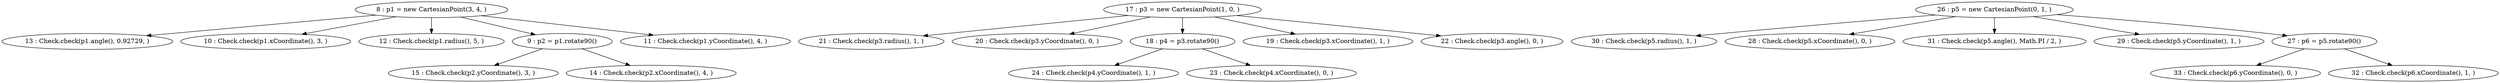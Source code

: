 digraph G {
"8 : p1 = new CartesianPoint(3, 4, )"
"8 : p1 = new CartesianPoint(3, 4, )" -> "13 : Check.check(p1.angle(), 0.92729, )"
"8 : p1 = new CartesianPoint(3, 4, )" -> "10 : Check.check(p1.xCoordinate(), 3, )"
"8 : p1 = new CartesianPoint(3, 4, )" -> "12 : Check.check(p1.radius(), 5, )"
"8 : p1 = new CartesianPoint(3, 4, )" -> "9 : p2 = p1.rotate90()"
"8 : p1 = new CartesianPoint(3, 4, )" -> "11 : Check.check(p1.yCoordinate(), 4, )"
"9 : p2 = p1.rotate90()"
"9 : p2 = p1.rotate90()" -> "15 : Check.check(p2.yCoordinate(), 3, )"
"9 : p2 = p1.rotate90()" -> "14 : Check.check(p2.xCoordinate(), 4, )"
"10 : Check.check(p1.xCoordinate(), 3, )"
"11 : Check.check(p1.yCoordinate(), 4, )"
"12 : Check.check(p1.radius(), 5, )"
"13 : Check.check(p1.angle(), 0.92729, )"
"14 : Check.check(p2.xCoordinate(), 4, )"
"15 : Check.check(p2.yCoordinate(), 3, )"
"17 : p3 = new CartesianPoint(1, 0, )"
"17 : p3 = new CartesianPoint(1, 0, )" -> "21 : Check.check(p3.radius(), 1, )"
"17 : p3 = new CartesianPoint(1, 0, )" -> "20 : Check.check(p3.yCoordinate(), 0, )"
"17 : p3 = new CartesianPoint(1, 0, )" -> "18 : p4 = p3.rotate90()"
"17 : p3 = new CartesianPoint(1, 0, )" -> "19 : Check.check(p3.xCoordinate(), 1, )"
"17 : p3 = new CartesianPoint(1, 0, )" -> "22 : Check.check(p3.angle(), 0, )"
"18 : p4 = p3.rotate90()"
"18 : p4 = p3.rotate90()" -> "24 : Check.check(p4.yCoordinate(), 1, )"
"18 : p4 = p3.rotate90()" -> "23 : Check.check(p4.xCoordinate(), 0, )"
"19 : Check.check(p3.xCoordinate(), 1, )"
"20 : Check.check(p3.yCoordinate(), 0, )"
"21 : Check.check(p3.radius(), 1, )"
"22 : Check.check(p3.angle(), 0, )"
"23 : Check.check(p4.xCoordinate(), 0, )"
"24 : Check.check(p4.yCoordinate(), 1, )"
"26 : p5 = new CartesianPoint(0, 1, )"
"26 : p5 = new CartesianPoint(0, 1, )" -> "30 : Check.check(p5.radius(), 1, )"
"26 : p5 = new CartesianPoint(0, 1, )" -> "28 : Check.check(p5.xCoordinate(), 0, )"
"26 : p5 = new CartesianPoint(0, 1, )" -> "31 : Check.check(p5.angle(), Math.PI / 2, )"
"26 : p5 = new CartesianPoint(0, 1, )" -> "29 : Check.check(p5.yCoordinate(), 1, )"
"26 : p5 = new CartesianPoint(0, 1, )" -> "27 : p6 = p5.rotate90()"
"27 : p6 = p5.rotate90()"
"27 : p6 = p5.rotate90()" -> "33 : Check.check(p6.yCoordinate(), 0, )"
"27 : p6 = p5.rotate90()" -> "32 : Check.check(p6.xCoordinate(), 1, )"
"28 : Check.check(p5.xCoordinate(), 0, )"
"29 : Check.check(p5.yCoordinate(), 1, )"
"30 : Check.check(p5.radius(), 1, )"
"31 : Check.check(p5.angle(), Math.PI / 2, )"
"32 : Check.check(p6.xCoordinate(), 1, )"
"33 : Check.check(p6.yCoordinate(), 0, )"
}